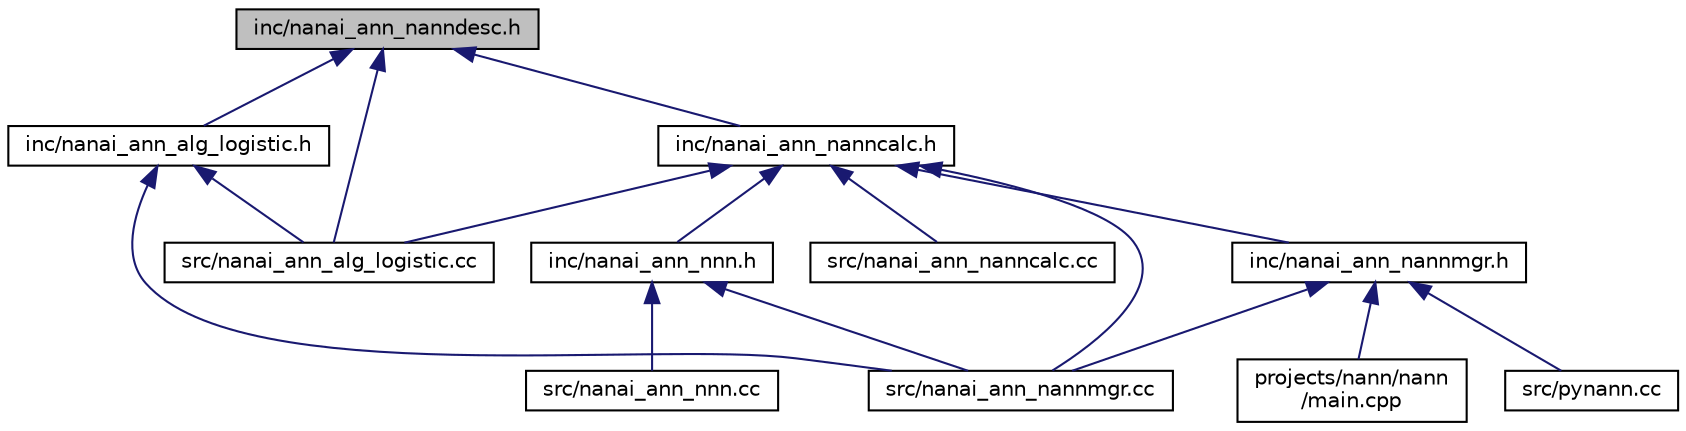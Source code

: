 digraph "inc/nanai_ann_nanndesc.h"
{
  edge [fontname="Helvetica",fontsize="10",labelfontname="Helvetica",labelfontsize="10"];
  node [fontname="Helvetica",fontsize="10",shape=record];
  Node1 [label="inc/nanai_ann_nanndesc.h",height=0.2,width=0.4,color="black", fillcolor="grey75", style="filled", fontcolor="black"];
  Node1 -> Node2 [dir="back",color="midnightblue",fontsize="10",style="solid"];
  Node2 [label="inc/nanai_ann_alg_logistic.h",height=0.2,width=0.4,color="black", fillcolor="white", style="filled",URL="$nanai__ann__alg__logistic_8h.html"];
  Node2 -> Node3 [dir="back",color="midnightblue",fontsize="10",style="solid"];
  Node3 [label="src/nanai_ann_alg_logistic.cc",height=0.2,width=0.4,color="black", fillcolor="white", style="filled",URL="$nanai__ann__alg__logistic_8cc.html"];
  Node2 -> Node4 [dir="back",color="midnightblue",fontsize="10",style="solid"];
  Node4 [label="src/nanai_ann_nannmgr.cc",height=0.2,width=0.4,color="black", fillcolor="white", style="filled",URL="$nanai__ann__nannmgr_8cc.html"];
  Node1 -> Node5 [dir="back",color="midnightblue",fontsize="10",style="solid"];
  Node5 [label="inc/nanai_ann_nanncalc.h",height=0.2,width=0.4,color="black", fillcolor="white", style="filled",URL="$nanai__ann__nanncalc_8h.html"];
  Node5 -> Node6 [dir="back",color="midnightblue",fontsize="10",style="solid"];
  Node6 [label="inc/nanai_ann_nannmgr.h",height=0.2,width=0.4,color="black", fillcolor="white", style="filled",URL="$nanai__ann__nannmgr_8h.html"];
  Node6 -> Node7 [dir="back",color="midnightblue",fontsize="10",style="solid"];
  Node7 [label="projects/nann/nann\l/main.cpp",height=0.2,width=0.4,color="black", fillcolor="white", style="filled",URL="$main_8cpp.html"];
  Node6 -> Node4 [dir="back",color="midnightblue",fontsize="10",style="solid"];
  Node6 -> Node8 [dir="back",color="midnightblue",fontsize="10",style="solid"];
  Node8 [label="src/pynann.cc",height=0.2,width=0.4,color="black", fillcolor="white", style="filled",URL="$pynann_8cc.html"];
  Node5 -> Node9 [dir="back",color="midnightblue",fontsize="10",style="solid"];
  Node9 [label="inc/nanai_ann_nnn.h",height=0.2,width=0.4,color="black", fillcolor="white", style="filled",URL="$nanai__ann__nnn_8h.html"];
  Node9 -> Node4 [dir="back",color="midnightblue",fontsize="10",style="solid"];
  Node9 -> Node10 [dir="back",color="midnightblue",fontsize="10",style="solid"];
  Node10 [label="src/nanai_ann_nnn.cc",height=0.2,width=0.4,color="black", fillcolor="white", style="filled",URL="$nanai__ann__nnn_8cc.html"];
  Node5 -> Node3 [dir="back",color="midnightblue",fontsize="10",style="solid"];
  Node5 -> Node11 [dir="back",color="midnightblue",fontsize="10",style="solid"];
  Node11 [label="src/nanai_ann_nanncalc.cc",height=0.2,width=0.4,color="black", fillcolor="white", style="filled",URL="$nanai__ann__nanncalc_8cc.html"];
  Node5 -> Node4 [dir="back",color="midnightblue",fontsize="10",style="solid"];
  Node1 -> Node3 [dir="back",color="midnightblue",fontsize="10",style="solid"];
}
